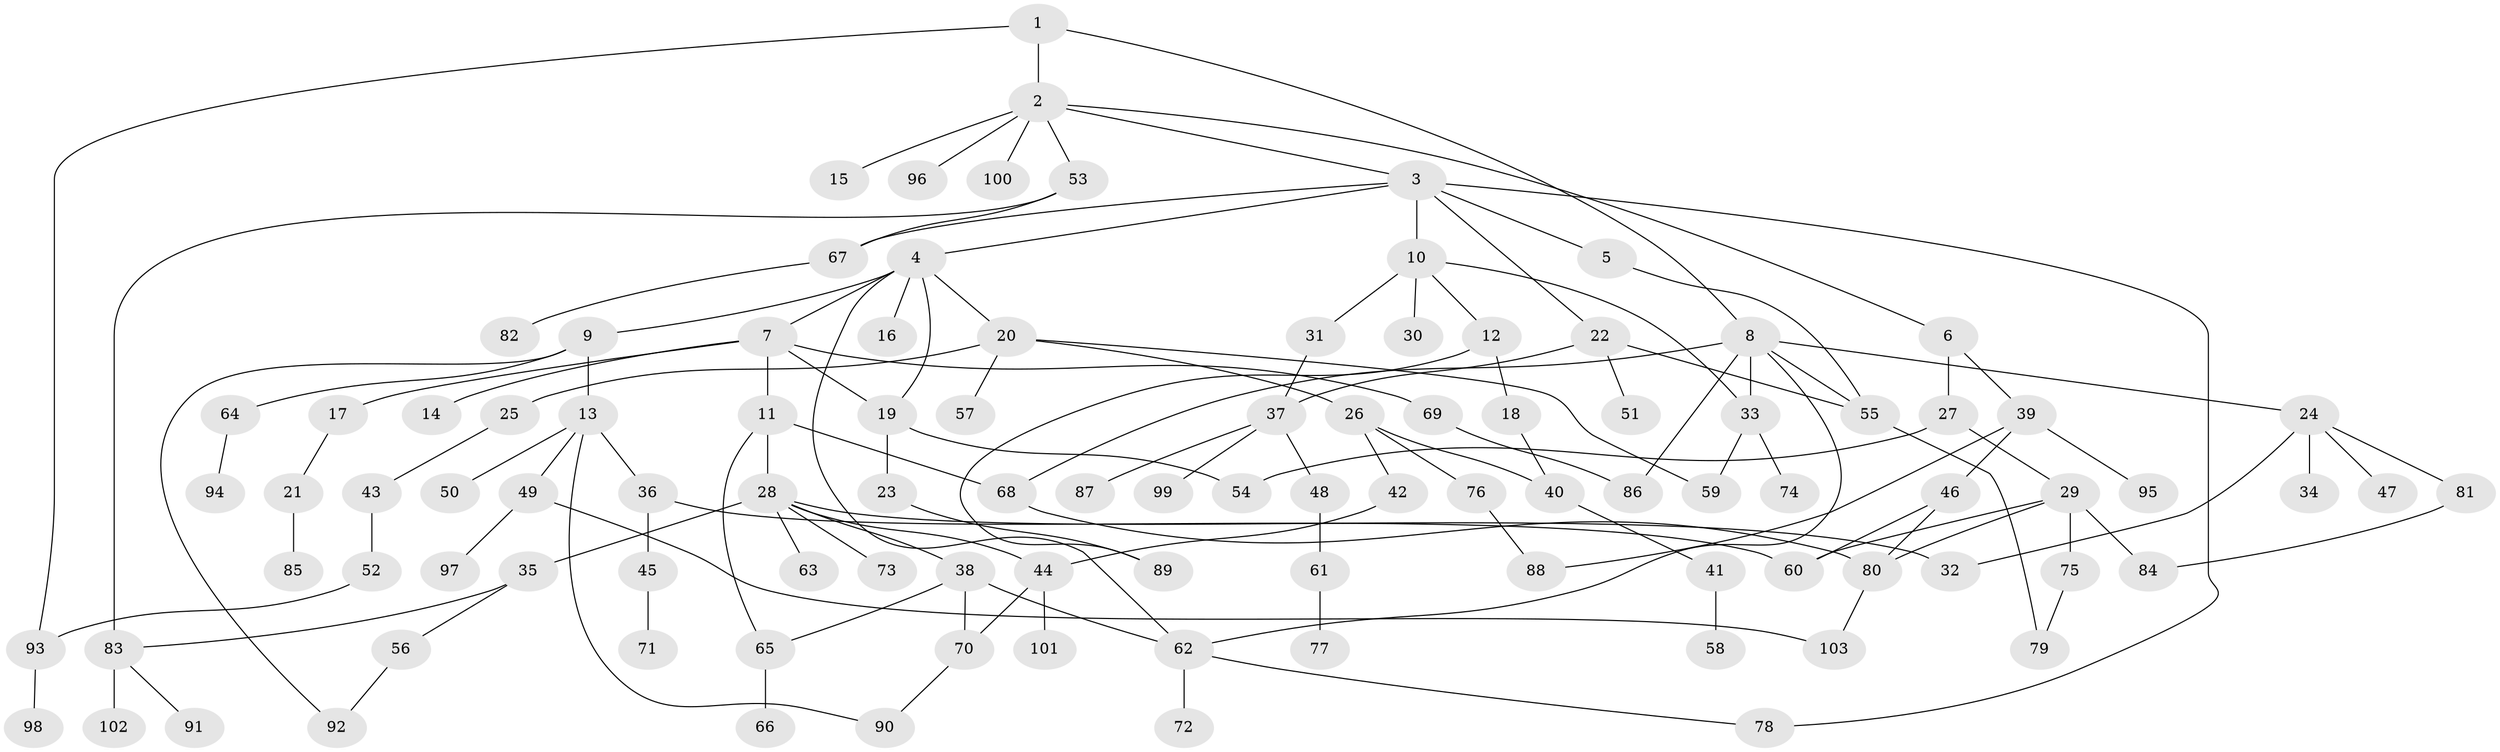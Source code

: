 // Generated by graph-tools (version 1.1) at 2025/13/03/09/25 04:13:27]
// undirected, 103 vertices, 133 edges
graph export_dot {
graph [start="1"]
  node [color=gray90,style=filled];
  1;
  2;
  3;
  4;
  5;
  6;
  7;
  8;
  9;
  10;
  11;
  12;
  13;
  14;
  15;
  16;
  17;
  18;
  19;
  20;
  21;
  22;
  23;
  24;
  25;
  26;
  27;
  28;
  29;
  30;
  31;
  32;
  33;
  34;
  35;
  36;
  37;
  38;
  39;
  40;
  41;
  42;
  43;
  44;
  45;
  46;
  47;
  48;
  49;
  50;
  51;
  52;
  53;
  54;
  55;
  56;
  57;
  58;
  59;
  60;
  61;
  62;
  63;
  64;
  65;
  66;
  67;
  68;
  69;
  70;
  71;
  72;
  73;
  74;
  75;
  76;
  77;
  78;
  79;
  80;
  81;
  82;
  83;
  84;
  85;
  86;
  87;
  88;
  89;
  90;
  91;
  92;
  93;
  94;
  95;
  96;
  97;
  98;
  99;
  100;
  101;
  102;
  103;
  1 -- 2;
  1 -- 8;
  1 -- 93;
  2 -- 3;
  2 -- 6;
  2 -- 15;
  2 -- 53;
  2 -- 96;
  2 -- 100;
  3 -- 4;
  3 -- 5;
  3 -- 10;
  3 -- 22;
  3 -- 67;
  3 -- 78;
  4 -- 7;
  4 -- 9;
  4 -- 16;
  4 -- 19;
  4 -- 20;
  4 -- 62;
  5 -- 55;
  6 -- 27;
  6 -- 39;
  7 -- 11;
  7 -- 14;
  7 -- 17;
  7 -- 69;
  7 -- 19;
  8 -- 24;
  8 -- 55;
  8 -- 86;
  8 -- 62;
  8 -- 33;
  8 -- 68;
  9 -- 13;
  9 -- 64;
  9 -- 92;
  10 -- 12;
  10 -- 30;
  10 -- 31;
  10 -- 33;
  11 -- 28;
  11 -- 65;
  11 -- 68;
  12 -- 18;
  12 -- 89;
  13 -- 36;
  13 -- 49;
  13 -- 50;
  13 -- 90;
  17 -- 21;
  18 -- 40;
  19 -- 23;
  19 -- 54;
  20 -- 25;
  20 -- 26;
  20 -- 57;
  20 -- 59;
  21 -- 85;
  22 -- 37;
  22 -- 51;
  22 -- 55;
  23 -- 89;
  24 -- 32;
  24 -- 34;
  24 -- 47;
  24 -- 81;
  25 -- 43;
  26 -- 40;
  26 -- 42;
  26 -- 76;
  27 -- 29;
  27 -- 54;
  28 -- 35;
  28 -- 38;
  28 -- 44;
  28 -- 63;
  28 -- 73;
  28 -- 32;
  29 -- 75;
  29 -- 84;
  29 -- 60;
  29 -- 80;
  31 -- 37;
  33 -- 59;
  33 -- 74;
  35 -- 56;
  35 -- 83;
  36 -- 45;
  36 -- 60;
  37 -- 48;
  37 -- 87;
  37 -- 99;
  38 -- 62;
  38 -- 70;
  38 -- 65;
  39 -- 46;
  39 -- 95;
  39 -- 88;
  40 -- 41;
  41 -- 58;
  42 -- 44;
  43 -- 52;
  44 -- 101;
  44 -- 70;
  45 -- 71;
  46 -- 80;
  46 -- 60;
  48 -- 61;
  49 -- 97;
  49 -- 103;
  52 -- 93;
  53 -- 67;
  53 -- 83;
  55 -- 79;
  56 -- 92;
  61 -- 77;
  62 -- 72;
  62 -- 78;
  64 -- 94;
  65 -- 66;
  67 -- 82;
  68 -- 80;
  69 -- 86;
  70 -- 90;
  75 -- 79;
  76 -- 88;
  80 -- 103;
  81 -- 84;
  83 -- 91;
  83 -- 102;
  93 -- 98;
}
